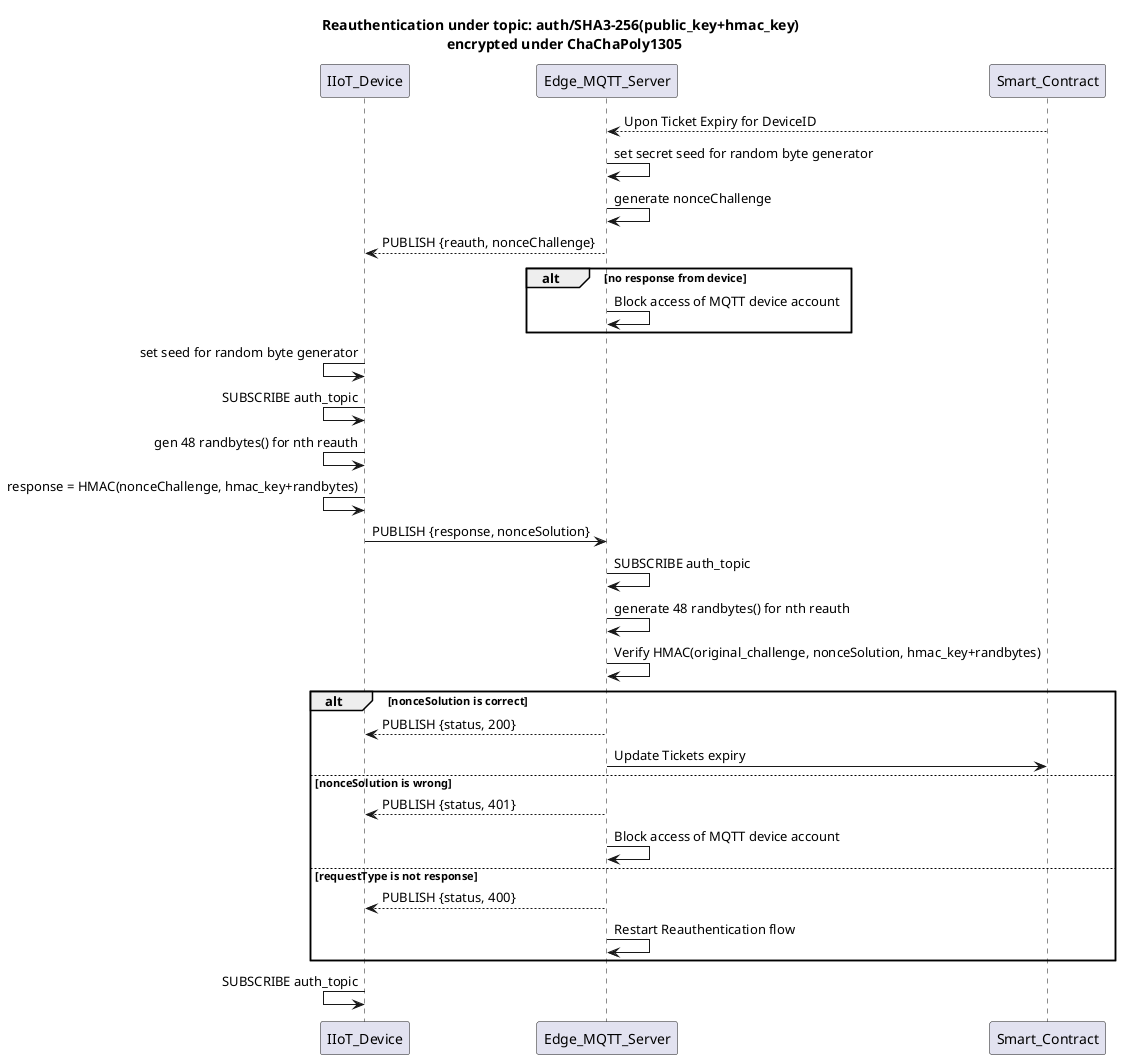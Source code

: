 @startuml
title Reauthentication under topic: auth/SHA3-256(public_key+hmac_key) \n encrypted under ChaChaPoly1305

participant IIoT_Device
participant Edge_MQTT_Server
participant Smart_Contract

Edge_MQTT_Server <--- Smart_Contract: Upon Ticket Expiry for DeviceID
Edge_MQTT_Server -> Edge_MQTT_Server: set secret seed for random byte generator
Edge_MQTT_Server -> Edge_MQTT_Server: generate nonceChallenge

IIoT_Device <-- Edge_MQTT_Server: PUBLISH {reauth, nonceChallenge}
alt no response from device
Edge_MQTT_Server -> Edge_MQTT_Server: Block access of MQTT device account
end
IIoT_Device <- IIoT_Device: set seed for random byte generator
IIoT_Device <- IIoT_Device: SUBSCRIBE auth_topic
IIoT_Device <- IIoT_Device: gen 48 randbytes() for nth reauth
IIoT_Device <- IIoT_Device: response = HMAC(nonceChallenge, hmac_key+randbytes)
IIoT_Device -> Edge_MQTT_Server: PUBLISH {response, nonceSolution}
Edge_MQTT_Server -> Edge_MQTT_Server: SUBSCRIBE auth_topic
Edge_MQTT_Server -> Edge_MQTT_Server: generate 48 randbytes() for nth reauth
Edge_MQTT_Server -> Edge_MQTT_Server: Verify HMAC(original_challenge, nonceSolution, hmac_key+randbytes)
alt nonceSolution is correct
  IIoT_Device <-- Edge_MQTT_Server: PUBLISH {status, 200}
  Edge_MQTT_Server -> Smart_Contract: Update Tickets expiry
else nonceSolution is wrong
  IIoT_Device <-- Edge_MQTT_Server: PUBLISH {status, 401}
  Edge_MQTT_Server -> Edge_MQTT_Server: Block access of MQTT device account
else requestType is not response
  IIoT_Device <-- Edge_MQTT_Server: PUBLISH {status, 400}
  Edge_MQTT_Server -> Edge_MQTT_Server: Restart Reauthentication flow
end
IIoT_Device <- IIoT_Device: SUBSCRIBE auth_topic
@enduml